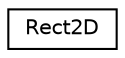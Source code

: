 digraph "Graphical Class Hierarchy"
{
 // INTERACTIVE_SVG=YES
 // LATEX_PDF_SIZE
  edge [fontname="Helvetica",fontsize="10",labelfontname="Helvetica",labelfontsize="10"];
  node [fontname="Helvetica",fontsize="10",shape=record];
  rankdir="LR";
  Node0 [label="Rect2D",height=0.2,width=0.4,color="black", fillcolor="white", style="filled",URL="$structRect2D.html",tooltip=" "];
}
